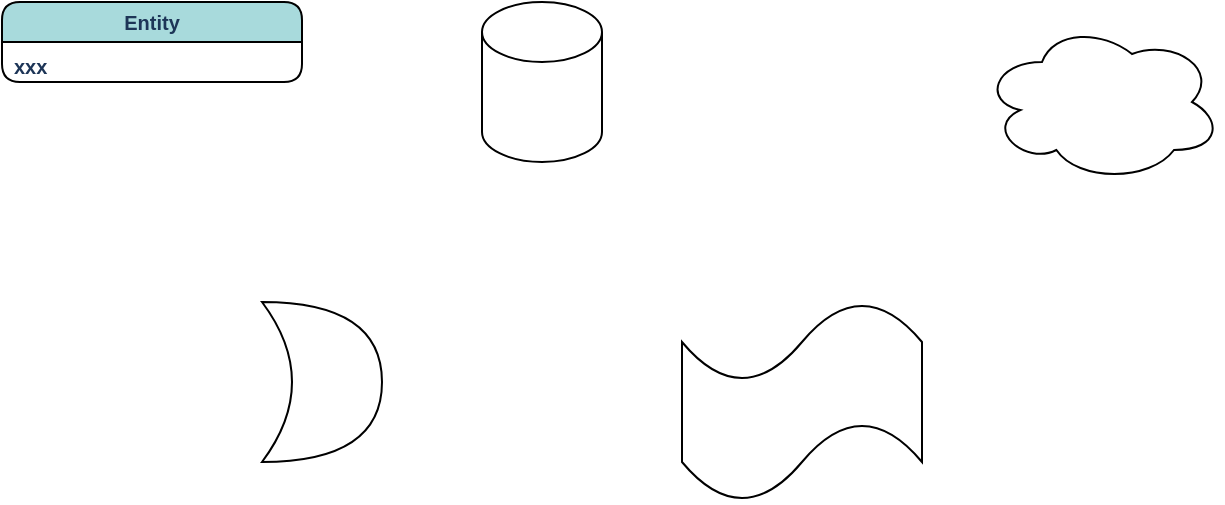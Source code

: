 <mxfile version="18.0.7" type="github">
  <diagram id="HGY5p40dpCj6Ilmdr5W0" name="第 1 页">
    <mxGraphModel dx="1550" dy="851" grid="1" gridSize="10" guides="1" tooltips="1" connect="1" arrows="1" fold="1" page="1" pageScale="1" pageWidth="827" pageHeight="1169" math="0" shadow="0">
      <root>
        <mxCell id="0" />
        <mxCell id="1" parent="0" />
        <mxCell id="YXY1S4yLQl2Z7X27-1y_-1" value="Entity" style="swimlane;childLayout=stackLayout;horizontal=1;startSize=20;horizontalStack=0;fontSize=10;fontStyle=1;strokeWidth=1;resizeParent=0;resizeLast=1;shadow=0;dashed=0;align=center;sketch=0;fontColor=#1D3557;fillColor=#A8DADC;swimlaneFillColor=default;rounded=1;glass=0;spacing=2;" vertex="1" parent="1">
          <mxGeometry x="110" y="140" width="150" height="40" as="geometry" />
        </mxCell>
        <mxCell id="YXY1S4yLQl2Z7X27-1y_-2" value="xxx" style="align=left;strokeColor=none;fillColor=none;spacingLeft=4;fontSize=10;verticalAlign=top;resizable=0;rotatable=0;part=1;sketch=0;fontColor=#1D3557;rounded=1;fontStyle=1" vertex="1" parent="YXY1S4yLQl2Z7X27-1y_-1">
          <mxGeometry y="20" width="150" height="20" as="geometry" />
        </mxCell>
        <mxCell id="YXY1S4yLQl2Z7X27-1y_-4" value="" style="shape=cylinder3;whiteSpace=wrap;html=1;boundedLbl=1;backgroundOutline=1;size=15;" vertex="1" parent="1">
          <mxGeometry x="350" y="140" width="60" height="80" as="geometry" />
        </mxCell>
        <mxCell id="YXY1S4yLQl2Z7X27-1y_-5" value="" style="ellipse;shape=cloud;whiteSpace=wrap;html=1;" vertex="1" parent="1">
          <mxGeometry x="600" y="150" width="120" height="80" as="geometry" />
        </mxCell>
        <mxCell id="YXY1S4yLQl2Z7X27-1y_-6" value="" style="shape=xor;whiteSpace=wrap;html=1;" vertex="1" parent="1">
          <mxGeometry x="240" y="290" width="60" height="80" as="geometry" />
        </mxCell>
        <mxCell id="YXY1S4yLQl2Z7X27-1y_-7" value="" style="shape=tape;whiteSpace=wrap;html=1;" vertex="1" parent="1">
          <mxGeometry x="450" y="290" width="120" height="100" as="geometry" />
        </mxCell>
      </root>
    </mxGraphModel>
  </diagram>
</mxfile>
